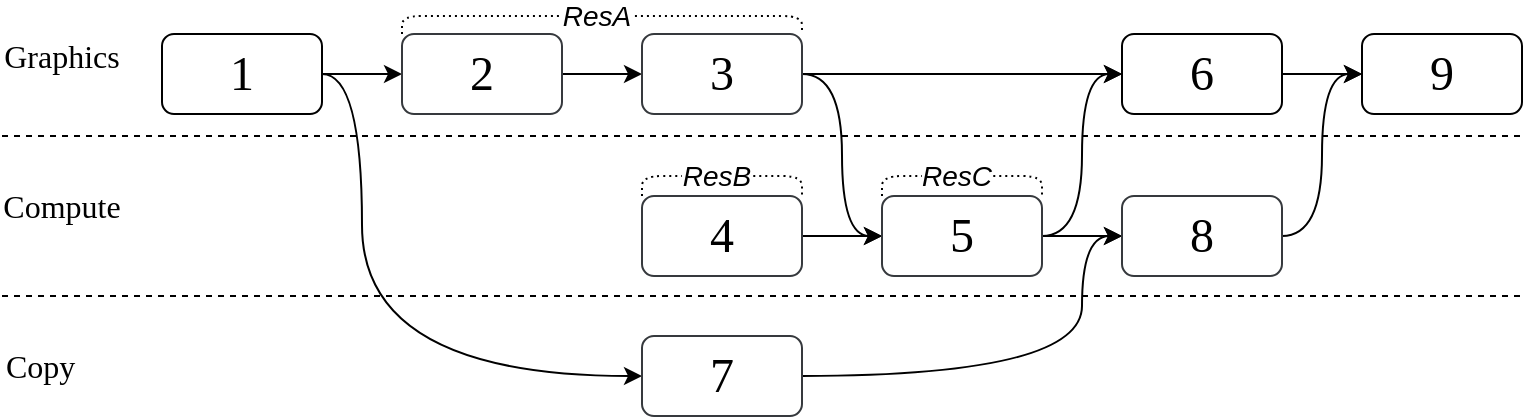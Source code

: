 <mxfile version="23.0.2" type="github">
  <diagram name="第 1 页" id="9Wy57vLdWNZvY6cCVtTI">
    <mxGraphModel dx="2207" dy="1169" grid="1" gridSize="10" guides="1" tooltips="1" connect="1" arrows="1" fold="1" page="1" pageScale="1" pageWidth="1169" pageHeight="827" math="0" shadow="0">
      <root>
        <mxCell id="0" />
        <mxCell id="1" parent="0" />
        <mxCell id="MBymmYlp3hh2KS27ztZ8-3" value="" style="edgeStyle=orthogonalEdgeStyle;rounded=0;orthogonalLoop=1;jettySize=auto;html=1;" parent="1" source="MBymmYlp3hh2KS27ztZ8-1" target="MBymmYlp3hh2KS27ztZ8-2" edge="1">
          <mxGeometry relative="1" as="geometry" />
        </mxCell>
        <mxCell id="Zfmy-shuOtCyCxK26fpC-5" style="edgeStyle=orthogonalEdgeStyle;rounded=0;orthogonalLoop=1;jettySize=auto;html=1;exitX=1;exitY=0.5;exitDx=0;exitDy=0;entryX=0;entryY=0.5;entryDx=0;entryDy=0;curved=1;" edge="1" parent="1" source="MBymmYlp3hh2KS27ztZ8-1" target="e2LnPuanKAm1eNY4E1Dq-3">
          <mxGeometry relative="1" as="geometry">
            <Array as="points">
              <mxPoint x="300" y="189" />
              <mxPoint x="300" y="340" />
            </Array>
          </mxGeometry>
        </mxCell>
        <mxCell id="MBymmYlp3hh2KS27ztZ8-1" value="1" style="rounded=1;whiteSpace=wrap;html=1;fontFamily=Times New Roman;fontSize=24;" parent="1" vertex="1">
          <mxGeometry x="200" y="169" width="80" height="40" as="geometry" />
        </mxCell>
        <mxCell id="MBymmYlp3hh2KS27ztZ8-5" value="" style="edgeStyle=orthogonalEdgeStyle;rounded=0;orthogonalLoop=1;jettySize=auto;html=1;" parent="1" source="MBymmYlp3hh2KS27ztZ8-2" target="MBymmYlp3hh2KS27ztZ8-4" edge="1">
          <mxGeometry relative="1" as="geometry" />
        </mxCell>
        <mxCell id="MBymmYlp3hh2KS27ztZ8-2" value="2" style="rounded=1;whiteSpace=wrap;html=1;fontFamily=Times New Roman;fontSize=24;labelBackgroundColor=none;fillColor=none;strokeColor=#36393d;" parent="1" vertex="1">
          <mxGeometry x="320" y="169" width="80" height="40" as="geometry" />
        </mxCell>
        <mxCell id="MBymmYlp3hh2KS27ztZ8-7" value="" style="edgeStyle=orthogonalEdgeStyle;rounded=0;orthogonalLoop=1;jettySize=auto;html=1;" parent="1" source="MBymmYlp3hh2KS27ztZ8-4" target="MBymmYlp3hh2KS27ztZ8-6" edge="1">
          <mxGeometry relative="1" as="geometry" />
        </mxCell>
        <mxCell id="e2LnPuanKAm1eNY4E1Dq-8" style="edgeStyle=orthogonalEdgeStyle;rounded=0;orthogonalLoop=1;jettySize=auto;html=1;exitX=1;exitY=0.5;exitDx=0;exitDy=0;entryX=0;entryY=0.5;entryDx=0;entryDy=0;curved=1;" parent="1" source="MBymmYlp3hh2KS27ztZ8-4" target="MBymmYlp3hh2KS27ztZ8-9" edge="1">
          <mxGeometry relative="1" as="geometry" />
        </mxCell>
        <mxCell id="MBymmYlp3hh2KS27ztZ8-4" value="3" style="rounded=1;whiteSpace=wrap;html=1;fontFamily=Times New Roman;fontSize=24;fillColor=none;strokeColor=#36393d;" parent="1" vertex="1">
          <mxGeometry x="440" y="169" width="80" height="40" as="geometry" />
        </mxCell>
        <mxCell id="e2LnPuanKAm1eNY4E1Dq-11" value="" style="edgeStyle=orthogonalEdgeStyle;rounded=0;orthogonalLoop=1;jettySize=auto;html=1;" parent="1" source="MBymmYlp3hh2KS27ztZ8-6" target="e2LnPuanKAm1eNY4E1Dq-7" edge="1">
          <mxGeometry relative="1" as="geometry" />
        </mxCell>
        <mxCell id="MBymmYlp3hh2KS27ztZ8-6" value="6" style="rounded=1;whiteSpace=wrap;html=1;fontFamily=Times New Roman;fontSize=24;" parent="1" vertex="1">
          <mxGeometry x="680" y="169" width="80" height="40" as="geometry" />
        </mxCell>
        <mxCell id="MBymmYlp3hh2KS27ztZ8-10" value="" style="edgeStyle=orthogonalEdgeStyle;rounded=0;orthogonalLoop=1;jettySize=auto;html=1;" parent="1" source="MBymmYlp3hh2KS27ztZ8-8" target="MBymmYlp3hh2KS27ztZ8-9" edge="1">
          <mxGeometry relative="1" as="geometry" />
        </mxCell>
        <mxCell id="MBymmYlp3hh2KS27ztZ8-8" value="4" style="rounded=1;whiteSpace=wrap;html=1;fontFamily=Times New Roman;fontSize=24;fillColor=none;strokeColor=#36393d;" parent="1" vertex="1">
          <mxGeometry x="440" y="250" width="80" height="40" as="geometry" />
        </mxCell>
        <mxCell id="MBymmYlp3hh2KS27ztZ8-13" style="edgeStyle=orthogonalEdgeStyle;rounded=0;orthogonalLoop=1;jettySize=auto;html=1;entryX=0;entryY=0.5;entryDx=0;entryDy=0;curved=1;" parent="1" source="MBymmYlp3hh2KS27ztZ8-9" target="MBymmYlp3hh2KS27ztZ8-6" edge="1">
          <mxGeometry relative="1" as="geometry" />
        </mxCell>
        <mxCell id="e2LnPuanKAm1eNY4E1Dq-12" value="" style="edgeStyle=orthogonalEdgeStyle;rounded=0;orthogonalLoop=1;jettySize=auto;html=1;" parent="1" source="MBymmYlp3hh2KS27ztZ8-9" target="e2LnPuanKAm1eNY4E1Dq-10" edge="1">
          <mxGeometry relative="1" as="geometry" />
        </mxCell>
        <mxCell id="MBymmYlp3hh2KS27ztZ8-9" value="5" style="rounded=1;whiteSpace=wrap;html=1;fontFamily=Times New Roman;fontSize=24;fillColor=none;strokeColor=#36393d;" parent="1" vertex="1">
          <mxGeometry x="560" y="250" width="80" height="40" as="geometry" />
        </mxCell>
        <mxCell id="MBymmYlp3hh2KS27ztZ8-15" value="" style="endArrow=none;dashed=1;html=1;rounded=0;" parent="1" edge="1">
          <mxGeometry width="50" height="50" relative="1" as="geometry">
            <mxPoint x="120" y="220" as="sourcePoint" />
            <mxPoint x="880" y="220" as="targetPoint" />
          </mxGeometry>
        </mxCell>
        <mxCell id="MBymmYlp3hh2KS27ztZ8-16" value="Graphics" style="text;html=1;strokeColor=none;fillColor=none;align=center;verticalAlign=middle;whiteSpace=wrap;rounded=0;fontFamily=Times New Roman;fontSize=16;" parent="1" vertex="1">
          <mxGeometry x="120" y="165" width="60" height="30" as="geometry" />
        </mxCell>
        <mxCell id="MBymmYlp3hh2KS27ztZ8-17" value="Compute" style="text;html=1;strokeColor=none;fillColor=none;align=center;verticalAlign=middle;whiteSpace=wrap;rounded=0;fontFamily=Times New Roman;fontSize=16;" parent="1" vertex="1">
          <mxGeometry x="120" y="240" width="60" height="30" as="geometry" />
        </mxCell>
        <mxCell id="Zfmy-shuOtCyCxK26fpC-4" style="edgeStyle=orthogonalEdgeStyle;rounded=0;orthogonalLoop=1;jettySize=auto;html=1;exitX=1;exitY=0.5;exitDx=0;exitDy=0;entryX=0;entryY=0.5;entryDx=0;entryDy=0;curved=1;" edge="1" parent="1" source="e2LnPuanKAm1eNY4E1Dq-3" target="e2LnPuanKAm1eNY4E1Dq-10">
          <mxGeometry relative="1" as="geometry">
            <Array as="points">
              <mxPoint x="660" y="340" />
              <mxPoint x="660" y="270" />
            </Array>
          </mxGeometry>
        </mxCell>
        <mxCell id="e2LnPuanKAm1eNY4E1Dq-3" value="7" style="rounded=1;whiteSpace=wrap;html=1;fontFamily=Times New Roman;fontSize=24;fillColor=none;strokeColor=#36393d;" parent="1" vertex="1">
          <mxGeometry x="440" y="320" width="80" height="40" as="geometry" />
        </mxCell>
        <mxCell id="e2LnPuanKAm1eNY4E1Dq-4" value="" style="endArrow=none;dashed=1;html=1;rounded=0;" parent="1" edge="1">
          <mxGeometry width="50" height="50" relative="1" as="geometry">
            <mxPoint x="120" y="300" as="sourcePoint" />
            <mxPoint x="880" y="300" as="targetPoint" />
          </mxGeometry>
        </mxCell>
        <mxCell id="e2LnPuanKAm1eNY4E1Dq-5" value="Copy" style="text;html=1;strokeColor=none;fillColor=none;align=left;verticalAlign=middle;whiteSpace=wrap;rounded=0;fontFamily=Times New Roman;fontSize=16;" parent="1" vertex="1">
          <mxGeometry x="120" y="320" width="60" height="30" as="geometry" />
        </mxCell>
        <mxCell id="e2LnPuanKAm1eNY4E1Dq-7" value="9" style="rounded=1;whiteSpace=wrap;html=1;fontFamily=Times New Roman;fontSize=24;" parent="1" vertex="1">
          <mxGeometry x="800" y="169" width="80" height="40" as="geometry" />
        </mxCell>
        <mxCell id="e2LnPuanKAm1eNY4E1Dq-13" style="edgeStyle=orthogonalEdgeStyle;rounded=0;orthogonalLoop=1;jettySize=auto;html=1;entryX=0;entryY=0.5;entryDx=0;entryDy=0;curved=1;" parent="1" source="e2LnPuanKAm1eNY4E1Dq-10" target="e2LnPuanKAm1eNY4E1Dq-7" edge="1">
          <mxGeometry relative="1" as="geometry" />
        </mxCell>
        <mxCell id="e2LnPuanKAm1eNY4E1Dq-10" value="8" style="rounded=1;whiteSpace=wrap;html=1;fontFamily=Times New Roman;fontSize=24;fillColor=none;strokeColor=#36393d;" parent="1" vertex="1">
          <mxGeometry x="680" y="250" width="80" height="40" as="geometry" />
        </mxCell>
        <mxCell id="Zfmy-shuOtCyCxK26fpC-10" value="" style="endArrow=none;html=1;rounded=1;exitX=0;exitY=0;exitDx=0;exitDy=0;entryX=1;entryY=0;entryDx=0;entryDy=0;curved=0;endFill=0;dashed=1;dashPattern=1 2;" edge="1" parent="1" source="MBymmYlp3hh2KS27ztZ8-2" target="MBymmYlp3hh2KS27ztZ8-4">
          <mxGeometry relative="1" as="geometry">
            <mxPoint x="340" y="159" as="sourcePoint" />
            <mxPoint x="500" y="159" as="targetPoint" />
            <Array as="points">
              <mxPoint x="320" y="160" />
              <mxPoint x="520" y="160" />
            </Array>
          </mxGeometry>
        </mxCell>
        <mxCell id="Zfmy-shuOtCyCxK26fpC-11" value="ResA" style="edgeLabel;resizable=0;html=1;align=center;verticalAlign=middle;fontStyle=2;fontSize=14;" connectable="0" vertex="1" parent="Zfmy-shuOtCyCxK26fpC-10">
          <mxGeometry relative="1" as="geometry">
            <mxPoint x="-3" as="offset" />
          </mxGeometry>
        </mxCell>
        <mxCell id="Zfmy-shuOtCyCxK26fpC-15" value="" style="endArrow=none;html=1;rounded=1;exitX=0;exitY=0;exitDx=0;exitDy=0;entryX=1;entryY=0;entryDx=0;entryDy=0;curved=0;endFill=0;dashed=1;dashPattern=1 2;" edge="1" parent="1" source="MBymmYlp3hh2KS27ztZ8-8" target="MBymmYlp3hh2KS27ztZ8-8">
          <mxGeometry relative="1" as="geometry">
            <mxPoint x="450" y="250" as="sourcePoint" />
            <mxPoint x="610" y="250" as="targetPoint" />
            <Array as="points">
              <mxPoint x="440" y="240" />
              <mxPoint x="520" y="240" />
            </Array>
          </mxGeometry>
        </mxCell>
        <mxCell id="Zfmy-shuOtCyCxK26fpC-16" value="ResB" style="edgeLabel;resizable=0;html=1;align=center;verticalAlign=middle;fontStyle=2;fontSize=14;" connectable="0" vertex="1" parent="Zfmy-shuOtCyCxK26fpC-15">
          <mxGeometry relative="1" as="geometry">
            <mxPoint x="-3" as="offset" />
          </mxGeometry>
        </mxCell>
        <mxCell id="Zfmy-shuOtCyCxK26fpC-18" value="" style="endArrow=none;html=1;rounded=1;exitX=0;exitY=0;exitDx=0;exitDy=0;entryX=1;entryY=0;entryDx=0;entryDy=0;curved=0;endFill=0;dashed=1;dashPattern=1 2;" edge="1" parent="1">
          <mxGeometry relative="1" as="geometry">
            <mxPoint x="560" y="250" as="sourcePoint" />
            <mxPoint x="640" y="250" as="targetPoint" />
            <Array as="points">
              <mxPoint x="560" y="240" />
              <mxPoint x="640" y="240" />
            </Array>
          </mxGeometry>
        </mxCell>
        <mxCell id="Zfmy-shuOtCyCxK26fpC-19" value="ResC" style="edgeLabel;resizable=0;html=1;align=center;verticalAlign=middle;fontStyle=2;fontSize=14;" connectable="0" vertex="1" parent="Zfmy-shuOtCyCxK26fpC-18">
          <mxGeometry relative="1" as="geometry">
            <mxPoint x="-3" as="offset" />
          </mxGeometry>
        </mxCell>
      </root>
    </mxGraphModel>
  </diagram>
</mxfile>
